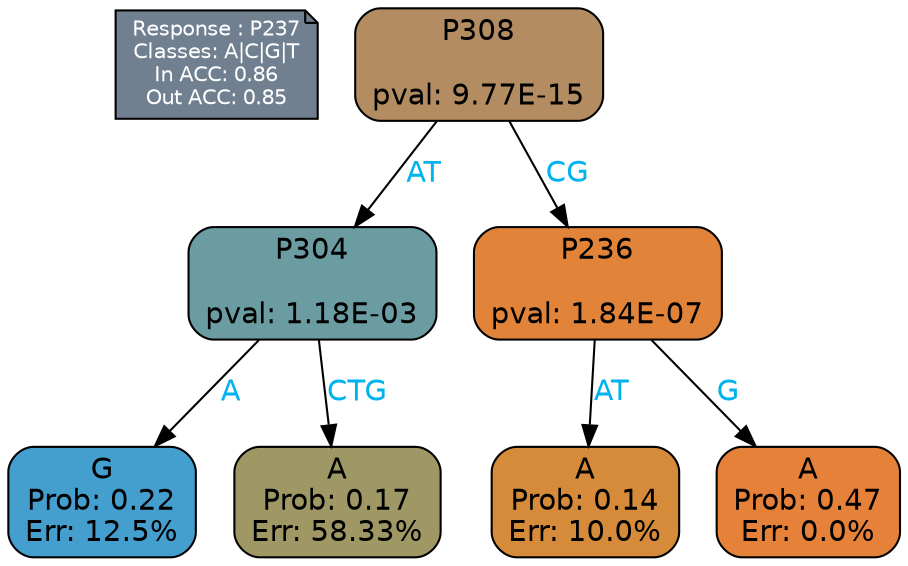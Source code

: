 digraph Tree {
node [shape=box, style="filled, rounded", color="black", fontname=helvetica] ;
graph [ranksep=equally, splines=polylines, bgcolor=transparent, dpi=600] ;
edge [fontname=helvetica] ;
LEGEND [label="Response : P237
Classes: A|C|G|T
In ACC: 0.86
Out ACC: 0.85
",shape=note,align=left,style=filled,fillcolor="slategray",fontcolor="white",fontsize=10];1 [label="P308

pval: 9.77E-15", fillcolor="#b38d61"] ;
2 [label="P304

pval: 1.18E-03", fillcolor="#6b9ca1"] ;
3 [label="G
Prob: 0.22
Err: 12.5%", fillcolor="#449fcf"] ;
4 [label="A
Prob: 0.17
Err: 58.33%", fillcolor="#9f9864"] ;
5 [label="P236

pval: 1.84E-07", fillcolor="#e18339"] ;
6 [label="A
Prob: 0.14
Err: 10.0%", fillcolor="#d58b39"] ;
7 [label="A
Prob: 0.47
Err: 0.0%", fillcolor="#e58139"] ;
1 -> 2 [label="AT",fontcolor=deepskyblue2] ;
1 -> 5 [label="CG",fontcolor=deepskyblue2] ;
2 -> 3 [label="A",fontcolor=deepskyblue2] ;
2 -> 4 [label="CTG",fontcolor=deepskyblue2] ;
5 -> 6 [label="AT",fontcolor=deepskyblue2] ;
5 -> 7 [label="G",fontcolor=deepskyblue2] ;
{rank = same; 3;4;6;7;}{rank = same; LEGEND;1;}}